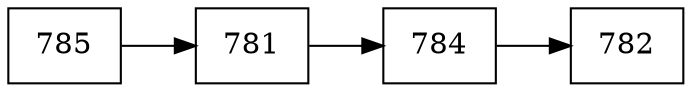 digraph grafico{
rankdir=LR
node[shape=box]
concentrate=true
compound=true;
nodo785[label ="785"];
nodo785->nodo781
nodo781[label ="781"];
nodo781->nodo784
nodo784[label ="784"];
nodo784->nodo782
nodo782[label ="782"];
}
